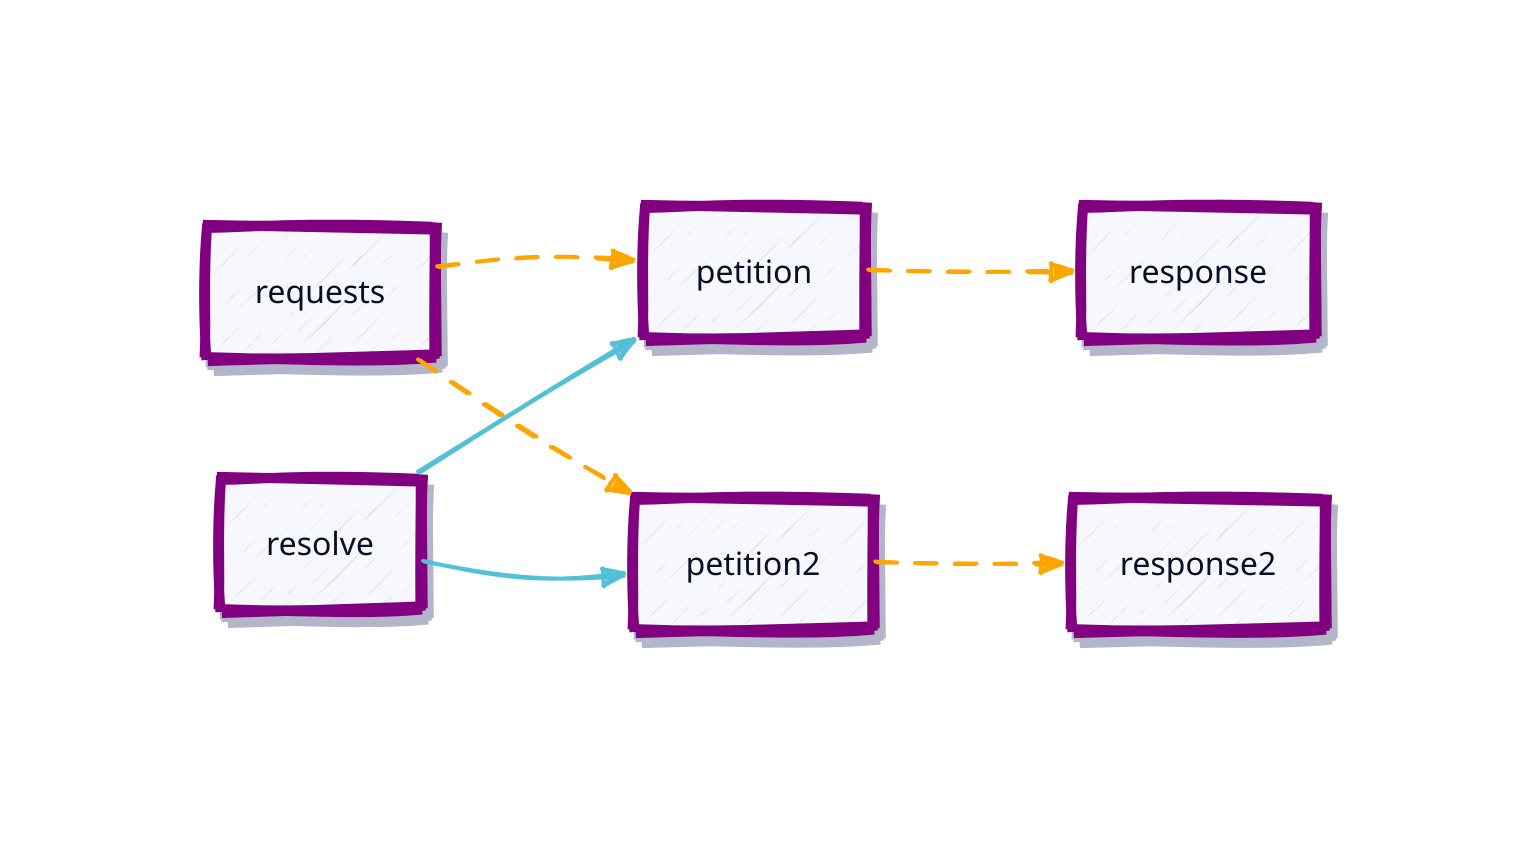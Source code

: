 direction: right

style: {
  fill: transparent
}

vars: {
  d2-config: {
    sketch: true
  }
}

classes: {
  square: {
    style: {
      stroke: purple
      stroke-width: 5
      shadow: true
    }
  }
  seg stroke: {
    style.animated: true
    style.stroke: orange
  }
  direct stroke: {
    style.stroke: "#53C0D8"
  }
}

requests.class: square
petition.class: square
petition2.class: square
response.class: square
response2.class: square
resolve.class: square

(requests -> petition -> response).class: seg stroke
(requests -> petition2 -> response2).class: seg stroke
(resolve -> petition).class: direct stroke
(resolve -> petition2).class: direct stroke

